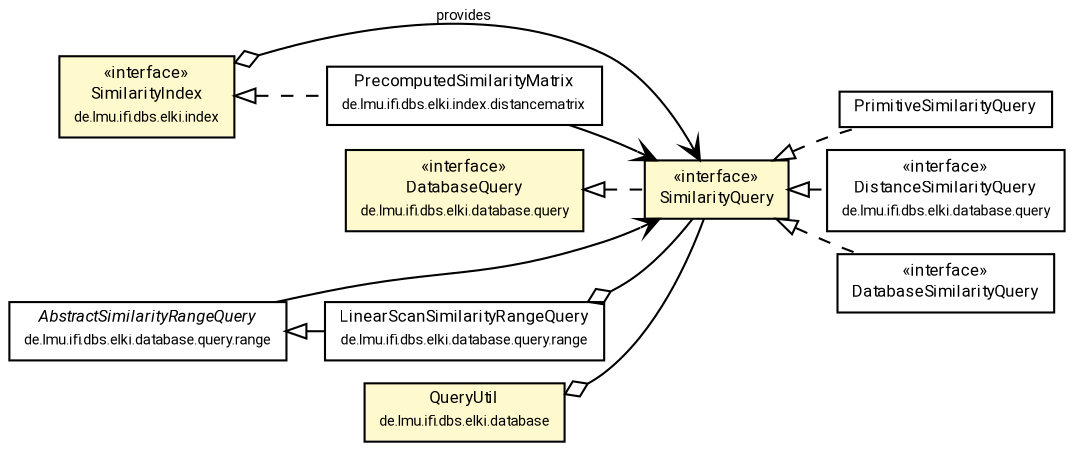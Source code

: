 #!/usr/local/bin/dot
#
# Class diagram 
# Generated by UMLGraph version R5_7_2-60-g0e99a6 (http://www.spinellis.gr/umlgraph/)
#

digraph G {
	graph [fontnames="svg"]
	edge [fontname="Roboto",fontsize=7,labelfontname="Roboto",labelfontsize=7,color="black"];
	node [fontname="Roboto",fontcolor="black",fontsize=8,shape=plaintext,margin=0,width=0,height=0];
	nodesep=0.15;
	ranksep=0.25;
	rankdir=LR;
	// de.lmu.ifi.dbs.elki.index.SimilarityIndex<O>
	c9403620 [label=<<table title="de.lmu.ifi.dbs.elki.index.SimilarityIndex" border="0" cellborder="1" cellspacing="0" cellpadding="2" bgcolor="LemonChiffon" href="../../../index/SimilarityIndex.html" target="_parent">
		<tr><td><table border="0" cellspacing="0" cellpadding="1">
		<tr><td align="center" balign="center"> &#171;interface&#187; </td></tr>
		<tr><td align="center" balign="center"> <font face="Roboto">SimilarityIndex</font> </td></tr>
		<tr><td align="center" balign="center"> <font face="Roboto" point-size="7.0">de.lmu.ifi.dbs.elki.index</font> </td></tr>
		</table></td></tr>
		</table>>, URL="../../../index/SimilarityIndex.html"];
	// de.lmu.ifi.dbs.elki.database.query.similarity.PrimitiveSimilarityQuery<O>
	c9403646 [label=<<table title="de.lmu.ifi.dbs.elki.database.query.similarity.PrimitiveSimilarityQuery" border="0" cellborder="1" cellspacing="0" cellpadding="2" href="PrimitiveSimilarityQuery.html" target="_parent">
		<tr><td><table border="0" cellspacing="0" cellpadding="1">
		<tr><td align="center" balign="center"> <font face="Roboto">PrimitiveSimilarityQuery</font> </td></tr>
		</table></td></tr>
		</table>>, URL="PrimitiveSimilarityQuery.html"];
	// de.lmu.ifi.dbs.elki.database.query.similarity.SimilarityQuery<O>
	c9403647 [label=<<table title="de.lmu.ifi.dbs.elki.database.query.similarity.SimilarityQuery" border="0" cellborder="1" cellspacing="0" cellpadding="2" bgcolor="lemonChiffon" href="SimilarityQuery.html" target="_parent">
		<tr><td><table border="0" cellspacing="0" cellpadding="1">
		<tr><td align="center" balign="center"> &#171;interface&#187; </td></tr>
		<tr><td align="center" balign="center"> <font face="Roboto">SimilarityQuery</font> </td></tr>
		</table></td></tr>
		</table>>, URL="SimilarityQuery.html"];
	// de.lmu.ifi.dbs.elki.database.query.DatabaseQuery
	c9403655 [label=<<table title="de.lmu.ifi.dbs.elki.database.query.DatabaseQuery" border="0" cellborder="1" cellspacing="0" cellpadding="2" bgcolor="LemonChiffon" href="../DatabaseQuery.html" target="_parent">
		<tr><td><table border="0" cellspacing="0" cellpadding="1">
		<tr><td align="center" balign="center"> &#171;interface&#187; </td></tr>
		<tr><td align="center" balign="center"> <font face="Roboto">DatabaseQuery</font> </td></tr>
		<tr><td align="center" balign="center"> <font face="Roboto" point-size="7.0">de.lmu.ifi.dbs.elki.database.query</font> </td></tr>
		</table></td></tr>
		</table>>, URL="../DatabaseQuery.html"];
	// de.lmu.ifi.dbs.elki.database.query.DistanceSimilarityQuery<O>
	c9403657 [label=<<table title="de.lmu.ifi.dbs.elki.database.query.DistanceSimilarityQuery" border="0" cellborder="1" cellspacing="0" cellpadding="2" href="../DistanceSimilarityQuery.html" target="_parent">
		<tr><td><table border="0" cellspacing="0" cellpadding="1">
		<tr><td align="center" balign="center"> &#171;interface&#187; </td></tr>
		<tr><td align="center" balign="center"> <font face="Roboto">DistanceSimilarityQuery</font> </td></tr>
		<tr><td align="center" balign="center"> <font face="Roboto" point-size="7.0">de.lmu.ifi.dbs.elki.database.query</font> </td></tr>
		</table></td></tr>
		</table>>, URL="../DistanceSimilarityQuery.html"];
	// de.lmu.ifi.dbs.elki.database.query.similarity.DatabaseSimilarityQuery<O>
	c9404716 [label=<<table title="de.lmu.ifi.dbs.elki.database.query.similarity.DatabaseSimilarityQuery" border="0" cellborder="1" cellspacing="0" cellpadding="2" href="DatabaseSimilarityQuery.html" target="_parent">
		<tr><td><table border="0" cellspacing="0" cellpadding="1">
		<tr><td align="center" balign="center"> &#171;interface&#187; </td></tr>
		<tr><td align="center" balign="center"> <font face="Roboto">DatabaseSimilarityQuery</font> </td></tr>
		</table></td></tr>
		</table>>, URL="DatabaseSimilarityQuery.html"];
	// de.lmu.ifi.dbs.elki.database.query.range.AbstractSimilarityRangeQuery<O>
	c9404727 [label=<<table title="de.lmu.ifi.dbs.elki.database.query.range.AbstractSimilarityRangeQuery" border="0" cellborder="1" cellspacing="0" cellpadding="2" href="../range/AbstractSimilarityRangeQuery.html" target="_parent">
		<tr><td><table border="0" cellspacing="0" cellpadding="1">
		<tr><td align="center" balign="center"> <font face="Roboto"><i>AbstractSimilarityRangeQuery</i></font> </td></tr>
		<tr><td align="center" balign="center"> <font face="Roboto" point-size="7.0">de.lmu.ifi.dbs.elki.database.query.range</font> </td></tr>
		</table></td></tr>
		</table>>, URL="../range/AbstractSimilarityRangeQuery.html"];
	// de.lmu.ifi.dbs.elki.database.query.range.LinearScanSimilarityRangeQuery<O>
	c9404728 [label=<<table title="de.lmu.ifi.dbs.elki.database.query.range.LinearScanSimilarityRangeQuery" border="0" cellborder="1" cellspacing="0" cellpadding="2" href="../range/LinearScanSimilarityRangeQuery.html" target="_parent">
		<tr><td><table border="0" cellspacing="0" cellpadding="1">
		<tr><td align="center" balign="center"> <font face="Roboto">LinearScanSimilarityRangeQuery</font> </td></tr>
		<tr><td align="center" balign="center"> <font face="Roboto" point-size="7.0">de.lmu.ifi.dbs.elki.database.query.range</font> </td></tr>
		</table></td></tr>
		</table>>, URL="../range/LinearScanSimilarityRangeQuery.html"];
	// de.lmu.ifi.dbs.elki.database.QueryUtil
	c9404747 [label=<<table title="de.lmu.ifi.dbs.elki.database.QueryUtil" border="0" cellborder="1" cellspacing="0" cellpadding="2" bgcolor="LemonChiffon" href="../../QueryUtil.html" target="_parent">
		<tr><td><table border="0" cellspacing="0" cellpadding="1">
		<tr><td align="center" balign="center"> <font face="Roboto">QueryUtil</font> </td></tr>
		<tr><td align="center" balign="center"> <font face="Roboto" point-size="7.0">de.lmu.ifi.dbs.elki.database</font> </td></tr>
		</table></td></tr>
		</table>>, URL="../../QueryUtil.html"];
	// de.lmu.ifi.dbs.elki.index.distancematrix.PrecomputedSimilarityMatrix<O>
	c9404862 [label=<<table title="de.lmu.ifi.dbs.elki.index.distancematrix.PrecomputedSimilarityMatrix" border="0" cellborder="1" cellspacing="0" cellpadding="2" href="../../../index/distancematrix/PrecomputedSimilarityMatrix.html" target="_parent">
		<tr><td><table border="0" cellspacing="0" cellpadding="1">
		<tr><td align="center" balign="center"> <font face="Roboto">PrecomputedSimilarityMatrix</font> </td></tr>
		<tr><td align="center" balign="center"> <font face="Roboto" point-size="7.0">de.lmu.ifi.dbs.elki.index.distancematrix</font> </td></tr>
		</table></td></tr>
		</table>>, URL="../../../index/distancematrix/PrecomputedSimilarityMatrix.html"];
	// de.lmu.ifi.dbs.elki.index.SimilarityIndex<O> navhas de.lmu.ifi.dbs.elki.database.query.similarity.SimilarityQuery<O>
	c9403620 -> c9403647 [arrowhead=open,arrowtail=ediamond,dir=both,weight=3,label="provides"];
	// de.lmu.ifi.dbs.elki.database.query.similarity.PrimitiveSimilarityQuery<O> implements de.lmu.ifi.dbs.elki.database.query.similarity.SimilarityQuery<O>
	c9403647 -> c9403646 [arrowtail=empty,style=dashed,dir=back,weight=9];
	// de.lmu.ifi.dbs.elki.database.query.similarity.SimilarityQuery<O> implements de.lmu.ifi.dbs.elki.database.query.DatabaseQuery
	c9403655 -> c9403647 [arrowtail=empty,style=dashed,dir=back,weight=9];
	// de.lmu.ifi.dbs.elki.database.query.DistanceSimilarityQuery<O> implements de.lmu.ifi.dbs.elki.database.query.similarity.SimilarityQuery<O>
	c9403647 -> c9403657 [arrowtail=empty,style=dashed,dir=back,weight=9];
	// de.lmu.ifi.dbs.elki.database.query.similarity.DatabaseSimilarityQuery<O> implements de.lmu.ifi.dbs.elki.database.query.similarity.SimilarityQuery<O>
	c9403647 -> c9404716 [arrowtail=empty,style=dashed,dir=back,weight=9];
	// de.lmu.ifi.dbs.elki.database.query.range.LinearScanSimilarityRangeQuery<O> extends de.lmu.ifi.dbs.elki.database.query.range.AbstractSimilarityRangeQuery<O>
	c9404727 -> c9404728 [arrowtail=empty,dir=back,weight=10];
	// de.lmu.ifi.dbs.elki.database.query.range.LinearScanSimilarityRangeQuery<O> has de.lmu.ifi.dbs.elki.database.query.similarity.SimilarityQuery<O>
	c9404728 -> c9403647 [arrowhead=none,arrowtail=ediamond,dir=back,weight=4];
	// de.lmu.ifi.dbs.elki.database.QueryUtil has de.lmu.ifi.dbs.elki.database.query.similarity.SimilarityQuery<O>
	c9404747 -> c9403647 [arrowhead=none,arrowtail=ediamond,dir=back,weight=4];
	// de.lmu.ifi.dbs.elki.index.distancematrix.PrecomputedSimilarityMatrix<O> implements de.lmu.ifi.dbs.elki.index.SimilarityIndex<O>
	c9403620 -> c9404862 [arrowtail=empty,style=dashed,dir=back,weight=9];
	// de.lmu.ifi.dbs.elki.database.query.range.AbstractSimilarityRangeQuery<O> navassoc de.lmu.ifi.dbs.elki.database.query.similarity.SimilarityQuery<O>
	c9404727 -> c9403647 [arrowhead=open,weight=1];
	// de.lmu.ifi.dbs.elki.index.distancematrix.PrecomputedSimilarityMatrix<O> navassoc de.lmu.ifi.dbs.elki.database.query.similarity.SimilarityQuery<O>
	c9404862 -> c9403647 [arrowhead=open,weight=1];
}


